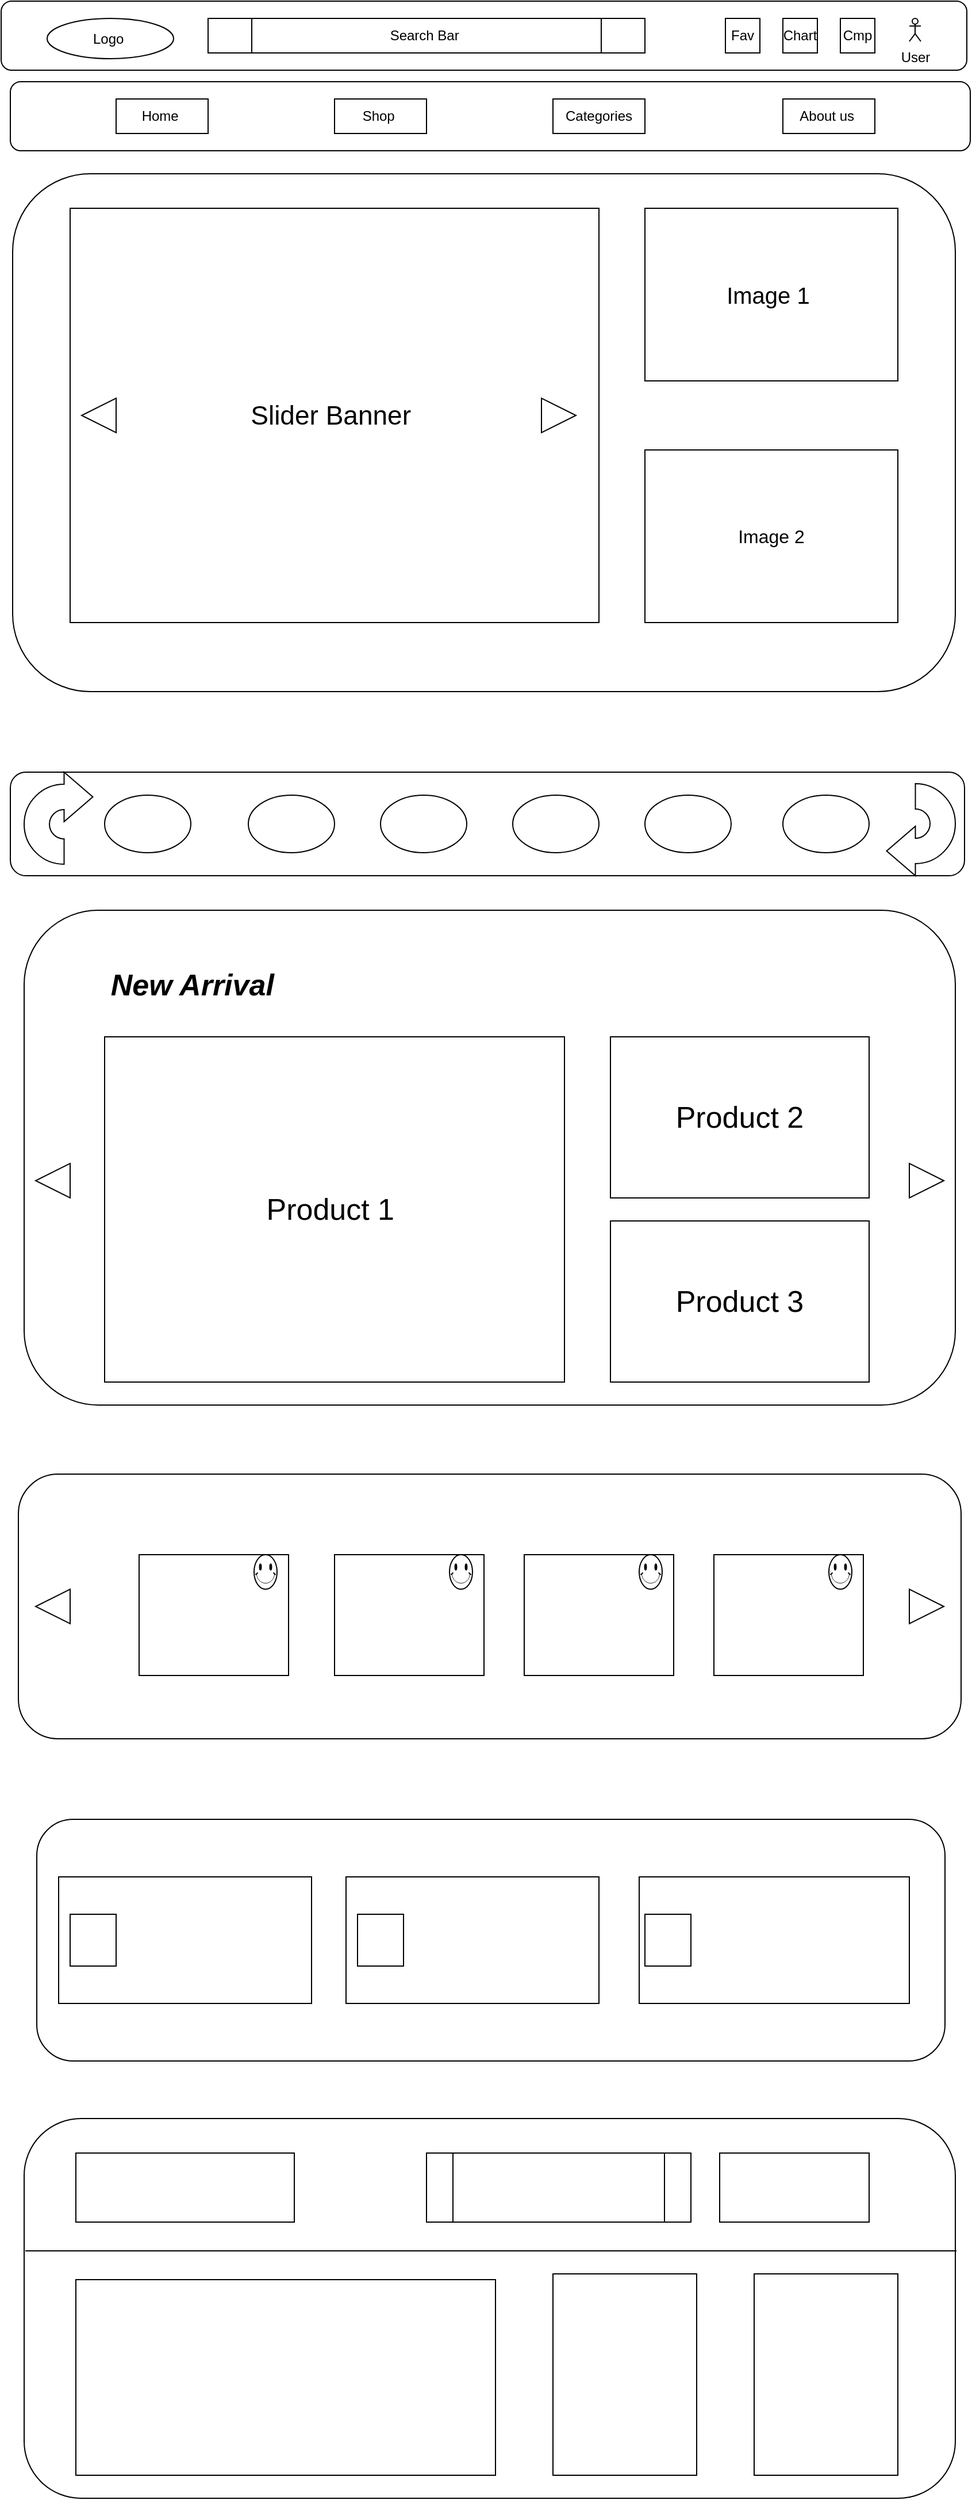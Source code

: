 <mxfile version="20.8.16" type="device" pages="6"><diagram id="1KhuYmeU74NU5vZBHI3D" name="Home"><mxGraphModel dx="954" dy="664" grid="1" gridSize="10" guides="1" tooltips="1" connect="1" arrows="1" fold="1" page="1" pageScale="1" pageWidth="850" pageHeight="1100" math="0" shadow="0"><root><mxCell id="0"/><mxCell id="1" parent="0"/><mxCell id="jZvoedlkCsvkAMlVc5YU-2" value="" style="rounded=1;whiteSpace=wrap;html=1;" parent="1" vertex="1"><mxGeometry y="10" width="840" height="60" as="geometry"/></mxCell><mxCell id="jZvoedlkCsvkAMlVc5YU-3" value="Logo&amp;nbsp;" style="ellipse;whiteSpace=wrap;html=1;" parent="1" vertex="1"><mxGeometry x="40" y="25" width="110" height="35" as="geometry"/></mxCell><mxCell id="jZvoedlkCsvkAMlVc5YU-4" value="Search Bar&amp;nbsp;" style="shape=process;whiteSpace=wrap;html=1;backgroundOutline=1;" parent="1" vertex="1"><mxGeometry x="180" y="25" width="380" height="30" as="geometry"/></mxCell><mxCell id="jZvoedlkCsvkAMlVc5YU-5" value="Fav" style="whiteSpace=wrap;html=1;aspect=fixed;" parent="1" vertex="1"><mxGeometry x="630" y="25" width="30" height="30" as="geometry"/></mxCell><mxCell id="jZvoedlkCsvkAMlVc5YU-6" value="Chart" style="whiteSpace=wrap;html=1;aspect=fixed;" parent="1" vertex="1"><mxGeometry x="680" y="25" width="30" height="30" as="geometry"/></mxCell><mxCell id="jZvoedlkCsvkAMlVc5YU-7" value="Cmp" style="whiteSpace=wrap;html=1;aspect=fixed;" parent="1" vertex="1"><mxGeometry x="730" y="25" width="30" height="30" as="geometry"/></mxCell><mxCell id="jZvoedlkCsvkAMlVc5YU-8" value="User" style="shape=umlActor;verticalLabelPosition=bottom;verticalAlign=top;html=1;outlineConnect=0;" parent="1" vertex="1"><mxGeometry x="790" y="25" width="10" height="20" as="geometry"/></mxCell><mxCell id="xUEZk4bKOG01jqpj-y_H-1" value="" style="rounded=1;whiteSpace=wrap;html=1;" parent="1" vertex="1"><mxGeometry x="8" y="80" width="835" height="60" as="geometry"/></mxCell><mxCell id="xUEZk4bKOG01jqpj-y_H-2" value="Home&amp;nbsp;" style="rounded=0;whiteSpace=wrap;html=1;" parent="1" vertex="1"><mxGeometry x="100" y="95" width="80" height="30" as="geometry"/></mxCell><mxCell id="xUEZk4bKOG01jqpj-y_H-3" value="Shop&amp;nbsp;" style="rounded=0;whiteSpace=wrap;html=1;" parent="1" vertex="1"><mxGeometry x="290" y="95" width="80" height="30" as="geometry"/></mxCell><mxCell id="xUEZk4bKOG01jqpj-y_H-4" value="Categories" style="rounded=0;whiteSpace=wrap;html=1;" parent="1" vertex="1"><mxGeometry x="480" y="95" width="80" height="30" as="geometry"/></mxCell><mxCell id="xUEZk4bKOG01jqpj-y_H-5" value="About us&amp;nbsp;" style="rounded=0;whiteSpace=wrap;html=1;" parent="1" vertex="1"><mxGeometry x="680" y="95" width="80" height="30" as="geometry"/></mxCell><mxCell id="xUEZk4bKOG01jqpj-y_H-6" value="" style="rounded=1;whiteSpace=wrap;html=1;" parent="1" vertex="1"><mxGeometry x="10" y="160" width="820" height="450" as="geometry"/></mxCell><mxCell id="xUEZk4bKOG01jqpj-y_H-7" value="&lt;font style=&quot;font-size: 23px;&quot;&gt;Slider Banner&amp;nbsp;&lt;/font&gt;" style="rounded=0;whiteSpace=wrap;html=1;" parent="1" vertex="1"><mxGeometry x="60" y="190" width="460" height="360" as="geometry"/></mxCell><mxCell id="xUEZk4bKOG01jqpj-y_H-9" value="" style="html=1;shadow=0;dashed=0;align=center;verticalAlign=middle;shape=mxgraph.arrows2.arrow;dy=0.6;dx=40;notch=0;" parent="1" vertex="1"><mxGeometry x="470" y="355" width="30" height="30" as="geometry"/></mxCell><mxCell id="xUEZk4bKOG01jqpj-y_H-10" value="" style="html=1;shadow=0;dashed=0;align=center;verticalAlign=middle;shape=mxgraph.arrows2.arrow;dy=0.6;dx=40;notch=0;rotation=-90;direction=north;" parent="1" vertex="1"><mxGeometry x="70" y="355" width="30" height="30" as="geometry"/></mxCell><mxCell id="xUEZk4bKOG01jqpj-y_H-13" value="&lt;font style=&quot;font-size: 20px;&quot;&gt;Image 1&amp;nbsp;&lt;/font&gt;" style="rounded=0;whiteSpace=wrap;html=1;" parent="1" vertex="1"><mxGeometry x="560" y="190" width="220" height="150" as="geometry"/></mxCell><mxCell id="xUEZk4bKOG01jqpj-y_H-14" value="&lt;font style=&quot;font-size: 16px;&quot;&gt;Image 2&lt;/font&gt;" style="rounded=0;whiteSpace=wrap;html=1;" parent="1" vertex="1"><mxGeometry x="560" y="400" width="220" height="150" as="geometry"/></mxCell><mxCell id="YxO1UkgzjWiToSvxA3MG-2" value="" style="rounded=1;whiteSpace=wrap;html=1;" parent="1" vertex="1"><mxGeometry x="8" y="680" width="830" height="90" as="geometry"/></mxCell><mxCell id="YxO1UkgzjWiToSvxA3MG-4" value="" style="ellipse;whiteSpace=wrap;html=1;" parent="1" vertex="1"><mxGeometry x="90" y="700" width="75" height="50" as="geometry"/></mxCell><mxCell id="YxO1UkgzjWiToSvxA3MG-5" value="" style="ellipse;whiteSpace=wrap;html=1;" parent="1" vertex="1"><mxGeometry x="215" y="700" width="75" height="50" as="geometry"/></mxCell><mxCell id="YxO1UkgzjWiToSvxA3MG-6" value="" style="ellipse;whiteSpace=wrap;html=1;" parent="1" vertex="1"><mxGeometry x="330" y="700" width="75" height="50" as="geometry"/></mxCell><mxCell id="YxO1UkgzjWiToSvxA3MG-7" value="" style="ellipse;whiteSpace=wrap;html=1;" parent="1" vertex="1"><mxGeometry x="445" y="700" width="75" height="50" as="geometry"/></mxCell><mxCell id="YxO1UkgzjWiToSvxA3MG-8" value="" style="ellipse;whiteSpace=wrap;html=1;" parent="1" vertex="1"><mxGeometry x="560" y="700" width="75" height="50" as="geometry"/></mxCell><mxCell id="YxO1UkgzjWiToSvxA3MG-9" value="" style="ellipse;whiteSpace=wrap;html=1;" parent="1" vertex="1"><mxGeometry x="680" y="700" width="75" height="50" as="geometry"/></mxCell><mxCell id="YxO1UkgzjWiToSvxA3MG-14" value="" style="rounded=1;whiteSpace=wrap;html=1;labelBackgroundColor=#B3B3B3;fontSize=18;" parent="1" vertex="1"><mxGeometry x="20" y="800" width="810" height="430" as="geometry"/></mxCell><mxCell id="YxO1UkgzjWiToSvxA3MG-20" value="&lt;b&gt;&lt;i&gt;&lt;font style=&quot;font-size: 26px;&quot;&gt;New Arrival&amp;nbsp;&lt;/font&gt;&lt;/i&gt;&lt;/b&gt;" style="text;html=1;strokeColor=none;fillColor=none;align=center;verticalAlign=middle;whiteSpace=wrap;rounded=0;fontSize=18;fontColor=default;labelBackgroundColor=none;" parent="1" vertex="1"><mxGeometry x="70" y="840" width="200" height="50" as="geometry"/></mxCell><mxCell id="YxO1UkgzjWiToSvxA3MG-22" value="Product 1&amp;nbsp;" style="rounded=0;whiteSpace=wrap;html=1;labelBackgroundColor=none;fontSize=26;fontColor=default;" parent="1" vertex="1"><mxGeometry x="90" y="910" width="400" height="300" as="geometry"/></mxCell><mxCell id="YxO1UkgzjWiToSvxA3MG-23" value="Product 2" style="rounded=0;whiteSpace=wrap;html=1;labelBackgroundColor=none;fontSize=26;fontColor=default;" parent="1" vertex="1"><mxGeometry x="530" y="910" width="225" height="140" as="geometry"/></mxCell><mxCell id="YxO1UkgzjWiToSvxA3MG-25" value="Product 3" style="rounded=0;whiteSpace=wrap;html=1;labelBackgroundColor=none;fontSize=26;fontColor=default;" parent="1" vertex="1"><mxGeometry x="530" y="1070" width="225" height="140" as="geometry"/></mxCell><mxCell id="YxO1UkgzjWiToSvxA3MG-26" value="" style="html=1;shadow=0;dashed=0;align=center;verticalAlign=middle;shape=mxgraph.arrows2.arrow;dy=0.6;dx=40;notch=0;rotation=-90;direction=north;" parent="1" vertex="1"><mxGeometry x="30" y="1020" width="30" height="30" as="geometry"/></mxCell><mxCell id="YxO1UkgzjWiToSvxA3MG-27" value="" style="html=1;shadow=0;dashed=0;align=center;verticalAlign=middle;shape=mxgraph.arrows2.arrow;dy=0.6;dx=40;notch=0;" parent="1" vertex="1"><mxGeometry x="790" y="1020" width="30" height="30" as="geometry"/></mxCell><mxCell id="YxO1UkgzjWiToSvxA3MG-28" value="" style="rounded=1;whiteSpace=wrap;html=1;labelBackgroundColor=none;fontSize=26;fontColor=default;" parent="1" vertex="1"><mxGeometry x="15" y="1290" width="820" height="230" as="geometry"/></mxCell><mxCell id="YxO1UkgzjWiToSvxA3MG-29" value="&lt;h2 style=&quot;box-sizing: border-box; font-size: 25px; line-height: 1; margin-bottom: 0px; margin-top: 0px; font-family: &amp;quot;Open Sans&amp;quot;, Roboto, -apple-system, BlinkMacSystemFont, &amp;quot;Segoe UI&amp;quot;, Oxygen, Ubuntu, Cantarell, &amp;quot;Fira Sans&amp;quot;, &amp;quot;Droid Sans&amp;quot;, &amp;quot;Helvetica Neue&amp;quot;, sans-serif; text-align: start;&quot; class=&quot;sc-96a18268-0 cyUWAQ&quot; font-weight=&quot;bold&quot; font-size=&quot;25px&quot;&gt;&lt;font style=&quot;&quot; color=&quot;#ffffff&quot;&gt;&lt;i&gt;Big Discounts&lt;/i&gt;&lt;/font&gt;&lt;/h2&gt;" style="text;html=1;strokeColor=none;fillColor=none;align=center;verticalAlign=middle;whiteSpace=wrap;rounded=0;fontSize=18;fontColor=default;labelBackgroundColor=none;" parent="1" vertex="1"><mxGeometry x="20" y="1290" width="200" height="50" as="geometry"/></mxCell><mxCell id="YxO1UkgzjWiToSvxA3MG-30" value="" style="html=1;shadow=0;dashed=0;align=center;verticalAlign=middle;shape=mxgraph.arrows2.arrow;dy=0.6;dx=40;notch=0;rotation=-90;direction=north;" parent="1" vertex="1"><mxGeometry x="30" y="1390" width="30" height="30" as="geometry"/></mxCell><mxCell id="YxO1UkgzjWiToSvxA3MG-31" value="" style="html=1;shadow=0;dashed=0;align=center;verticalAlign=middle;shape=mxgraph.arrows2.arrow;dy=0.6;dx=40;notch=0;" parent="1" vertex="1"><mxGeometry x="790" y="1390" width="30" height="30" as="geometry"/></mxCell><mxCell id="YxO1UkgzjWiToSvxA3MG-33" value="Product 1&amp;nbsp;" style="rounded=0;whiteSpace=wrap;html=1;labelBackgroundColor=none;fontSize=26;fontColor=#FFFFFF;" parent="1" vertex="1"><mxGeometry x="120" y="1360" width="130" height="105" as="geometry"/></mxCell><mxCell id="YxO1UkgzjWiToSvxA3MG-34" value="Product 2&amp;nbsp;" style="rounded=0;whiteSpace=wrap;html=1;labelBackgroundColor=none;fontSize=26;fontColor=#FFFFFF;" parent="1" vertex="1"><mxGeometry x="290" y="1360" width="130" height="105" as="geometry"/></mxCell><mxCell id="YxO1UkgzjWiToSvxA3MG-35" value="Product 3" style="rounded=0;whiteSpace=wrap;html=1;labelBackgroundColor=none;fontSize=26;fontColor=#FFFFFF;" parent="1" vertex="1"><mxGeometry x="455" y="1360" width="130" height="105" as="geometry"/></mxCell><mxCell id="YxO1UkgzjWiToSvxA3MG-36" value="Product 4&amp;nbsp;" style="rounded=0;whiteSpace=wrap;html=1;labelBackgroundColor=none;fontSize=26;fontColor=#FFFFFF;" parent="1" vertex="1"><mxGeometry x="620" y="1360" width="130" height="105" as="geometry"/></mxCell><mxCell id="YxO1UkgzjWiToSvxA3MG-37" value="" style="html=1;shadow=0;dashed=0;align=center;verticalAlign=middle;shape=mxgraph.arrows2.uTurnArrow;dy=11;arrowHead=43;dx2=25;labelBackgroundColor=none;fontSize=16;fontColor=#FFFFFF;" parent="1" vertex="1"><mxGeometry x="20" y="680" width="20" height="80" as="geometry"/></mxCell><mxCell id="YxO1UkgzjWiToSvxA3MG-38" value="" style="html=1;shadow=0;dashed=0;align=center;verticalAlign=middle;shape=mxgraph.arrows2.uTurnArrow;dy=11;arrowHead=43;dx2=25;labelBackgroundColor=none;fontSize=16;fontColor=#FFFFFF;direction=west;" parent="1" vertex="1"><mxGeometry x="810" y="690" width="20" height="80" as="geometry"/></mxCell><mxCell id="YxO1UkgzjWiToSvxA3MG-40" value="" style="rounded=1;whiteSpace=wrap;html=1;labelBackgroundColor=none;fontSize=16;fontColor=#FFFFFF;" parent="1" vertex="1"><mxGeometry x="31" y="1590" width="790" height="210" as="geometry"/></mxCell><mxCell id="YxO1UkgzjWiToSvxA3MG-49" value="free shipping&amp;nbsp;" style="rounded=0;whiteSpace=wrap;html=1;labelBackgroundColor=none;fontSize=16;fontColor=#FFFFFF;" parent="1" vertex="1"><mxGeometry x="50" y="1640" width="220" height="110" as="geometry"/></mxCell><mxCell id="YxO1UkgzjWiToSvxA3MG-50" value="27/7 Support&amp;nbsp;" style="rounded=0;whiteSpace=wrap;html=1;labelBackgroundColor=none;fontSize=16;fontColor=#FFFFFF;" parent="1" vertex="1"><mxGeometry x="300" y="1640" width="220" height="110" as="geometry"/></mxCell><mxCell id="YxO1UkgzjWiToSvxA3MG-51" value="100% Mony Back&amp;nbsp;" style="rounded=0;whiteSpace=wrap;html=1;labelBackgroundColor=none;fontSize=16;fontColor=#FFFFFF;" parent="1" vertex="1"><mxGeometry x="555" y="1640" width="235" height="110" as="geometry"/></mxCell><mxCell id="YxO1UkgzjWiToSvxA3MG-52" value="" style="rounded=0;whiteSpace=wrap;html=1;labelBackgroundColor=none;fontSize=16;fontColor=#FFFFFF;" parent="1" vertex="1"><mxGeometry x="60" y="1672.5" width="40" height="45" as="geometry"/></mxCell><mxCell id="YxO1UkgzjWiToSvxA3MG-53" value="" style="rounded=0;whiteSpace=wrap;html=1;labelBackgroundColor=none;fontSize=16;fontColor=#FFFFFF;" parent="1" vertex="1"><mxGeometry x="310" y="1672.5" width="40" height="45" as="geometry"/></mxCell><mxCell id="YxO1UkgzjWiToSvxA3MG-54" value="" style="rounded=0;whiteSpace=wrap;html=1;labelBackgroundColor=none;fontSize=16;fontColor=#FFFFFF;" parent="1" vertex="1"><mxGeometry x="560" y="1672.5" width="40" height="45" as="geometry"/></mxCell><mxCell id="YxO1UkgzjWiToSvxA3MG-55" value="" style="verticalLabelPosition=bottom;verticalAlign=top;html=1;shape=mxgraph.basic.smiley;labelBackgroundColor=none;fontSize=16;fontColor=#FFFFFF;" parent="1" vertex="1"><mxGeometry x="220" y="1360" width="20" height="30" as="geometry"/></mxCell><mxCell id="YxO1UkgzjWiToSvxA3MG-56" value="" style="verticalLabelPosition=bottom;verticalAlign=top;html=1;shape=mxgraph.basic.smiley;labelBackgroundColor=none;fontSize=16;fontColor=#FFFFFF;" parent="1" vertex="1"><mxGeometry x="390" y="1360" width="20" height="30" as="geometry"/></mxCell><mxCell id="YxO1UkgzjWiToSvxA3MG-57" value="" style="verticalLabelPosition=bottom;verticalAlign=top;html=1;shape=mxgraph.basic.smiley;labelBackgroundColor=none;fontSize=16;fontColor=#FFFFFF;" parent="1" vertex="1"><mxGeometry x="555" y="1360" width="20" height="30" as="geometry"/></mxCell><mxCell id="YxO1UkgzjWiToSvxA3MG-58" value="" style="verticalLabelPosition=bottom;verticalAlign=top;html=1;shape=mxgraph.basic.smiley;labelBackgroundColor=none;fontSize=16;fontColor=#FFFFFF;" parent="1" vertex="1"><mxGeometry x="720" y="1360" width="20" height="30" as="geometry"/></mxCell><mxCell id="YxO1UkgzjWiToSvxA3MG-59" value="" style="rounded=1;whiteSpace=wrap;html=1;labelBackgroundColor=none;fontSize=16;fontColor=#FFFFFF;" parent="1" vertex="1"><mxGeometry x="20" y="1850" width="810" height="330" as="geometry"/></mxCell><mxCell id="YxO1UkgzjWiToSvxA3MG-62" value="" style="line;strokeWidth=1;html=1;perimeter=backbonePerimeter;points=[];outlineConnect=0;labelBackgroundColor=none;fontSize=16;fontColor=#FFFFFF;" parent="1" vertex="1"><mxGeometry x="21" y="1960" width="810" height="10" as="geometry"/></mxCell><mxCell id="YxO1UkgzjWiToSvxA3MG-64" value="&lt;b&gt;&lt;i&gt;&lt;font style=&quot;font-size: 20px;&quot;&gt;Online Shopping&amp;nbsp;&lt;/font&gt;&lt;/i&gt;&lt;/b&gt;" style="rounded=0;whiteSpace=wrap;html=1;labelBackgroundColor=none;strokeWidth=1;fontSize=16;fontColor=#FFFFFF;" parent="1" vertex="1"><mxGeometry x="65" y="1880" width="190" height="60" as="geometry"/></mxCell><mxCell id="YxO1UkgzjWiToSvxA3MG-65" value="Input&amp;nbsp;" style="shape=process;whiteSpace=wrap;html=1;backgroundOutline=1;labelBackgroundColor=none;strokeWidth=1;fontSize=20;fontColor=#FFFFFF;" parent="1" vertex="1"><mxGeometry x="370" y="1880" width="230" height="60" as="geometry"/></mxCell><mxCell id="YxO1UkgzjWiToSvxA3MG-66" value="&lt;span style=&quot;font-size: 20px;&quot;&gt;&lt;b&gt;&lt;i&gt;Subscirbe&amp;nbsp;&lt;/i&gt;&lt;/b&gt;&lt;/span&gt;" style="rounded=0;whiteSpace=wrap;html=1;labelBackgroundColor=none;strokeWidth=1;fontSize=16;fontColor=#FFFFFF;" parent="1" vertex="1"><mxGeometry x="625" y="1880" width="130" height="60" as="geometry"/></mxCell><mxCell id="YxO1UkgzjWiToSvxA3MG-67" value="" style="rounded=0;whiteSpace=wrap;html=1;labelBackgroundColor=none;strokeWidth=1;fontSize=20;fontColor=#FFFFFF;" parent="1" vertex="1"><mxGeometry x="65" y="1990" width="365" height="170" as="geometry"/></mxCell><mxCell id="YxO1UkgzjWiToSvxA3MG-69" value="" style="rounded=0;whiteSpace=wrap;html=1;labelBackgroundColor=none;strokeWidth=1;fontSize=20;fontColor=#FFFFFF;" parent="1" vertex="1"><mxGeometry x="480" y="1985" width="125" height="175" as="geometry"/></mxCell><mxCell id="YxO1UkgzjWiToSvxA3MG-70" value="" style="rounded=0;whiteSpace=wrap;html=1;labelBackgroundColor=none;strokeWidth=1;fontSize=20;fontColor=#FFFFFF;" parent="1" vertex="1"><mxGeometry x="655" y="1985" width="125" height="175" as="geometry"/></mxCell></root></mxGraphModel></diagram><diagram id="Ig9UXuzwDBC_6d3bH-1C" name="Shop"><mxGraphModel dx="954" dy="664" grid="1" gridSize="10" guides="1" tooltips="1" connect="1" arrows="1" fold="1" page="1" pageScale="1" pageWidth="850" pageHeight="1100" math="0" shadow="0"><root><mxCell id="0"/><mxCell id="1" parent="0"/><mxCell id="kjuLs6IukNZD3wVmb_zc-1" value="" style="rounded=1;whiteSpace=wrap;html=1;" parent="1" vertex="1"><mxGeometry x="4" y="10" width="840" height="60" as="geometry"/></mxCell><mxCell id="kjuLs6IukNZD3wVmb_zc-2" value="Logo&amp;nbsp;" style="ellipse;whiteSpace=wrap;html=1;" parent="1" vertex="1"><mxGeometry x="44" y="25" width="110" height="35" as="geometry"/></mxCell><mxCell id="kjuLs6IukNZD3wVmb_zc-3" value="Search Bar&amp;nbsp;" style="shape=process;whiteSpace=wrap;html=1;backgroundOutline=1;" parent="1" vertex="1"><mxGeometry x="184" y="25" width="380" height="30" as="geometry"/></mxCell><mxCell id="kjuLs6IukNZD3wVmb_zc-4" value="Fav" style="whiteSpace=wrap;html=1;aspect=fixed;" parent="1" vertex="1"><mxGeometry x="634" y="25" width="30" height="30" as="geometry"/></mxCell><mxCell id="kjuLs6IukNZD3wVmb_zc-5" value="Chart" style="whiteSpace=wrap;html=1;aspect=fixed;" parent="1" vertex="1"><mxGeometry x="684" y="25" width="30" height="30" as="geometry"/></mxCell><mxCell id="kjuLs6IukNZD3wVmb_zc-6" value="Cmp" style="whiteSpace=wrap;html=1;aspect=fixed;" parent="1" vertex="1"><mxGeometry x="734" y="25" width="30" height="30" as="geometry"/></mxCell><mxCell id="kjuLs6IukNZD3wVmb_zc-7" value="User" style="shape=umlActor;verticalLabelPosition=bottom;verticalAlign=top;html=1;outlineConnect=0;" parent="1" vertex="1"><mxGeometry x="794" y="25" width="10" height="20" as="geometry"/></mxCell><mxCell id="kjuLs6IukNZD3wVmb_zc-8" value="" style="rounded=1;whiteSpace=wrap;html=1;" parent="1" vertex="1"><mxGeometry x="12" y="80" width="835" height="60" as="geometry"/></mxCell><mxCell id="kjuLs6IukNZD3wVmb_zc-9" value="Home&amp;nbsp;" style="rounded=0;whiteSpace=wrap;html=1;" parent="1" vertex="1"><mxGeometry x="104" y="95" width="80" height="30" as="geometry"/></mxCell><mxCell id="kjuLs6IukNZD3wVmb_zc-10" value="Shop&amp;nbsp;" style="rounded=0;whiteSpace=wrap;html=1;" parent="1" vertex="1"><mxGeometry x="294" y="95" width="80" height="30" as="geometry"/></mxCell><mxCell id="kjuLs6IukNZD3wVmb_zc-11" value="Categories" style="rounded=0;whiteSpace=wrap;html=1;" parent="1" vertex="1"><mxGeometry x="484" y="95" width="80" height="30" as="geometry"/></mxCell><mxCell id="kjuLs6IukNZD3wVmb_zc-12" value="About us&amp;nbsp;" style="rounded=0;whiteSpace=wrap;html=1;" parent="1" vertex="1"><mxGeometry x="684" y="95" width="80" height="30" as="geometry"/></mxCell><mxCell id="eYeG5-gCQYQ1LJ48djWL-1" value="" style="rounded=0;whiteSpace=wrap;html=1;" parent="1" vertex="1"><mxGeometry x="20" y="160" width="220" height="790" as="geometry"/></mxCell><mxCell id="eYeG5-gCQYQ1LJ48djWL-4" value="&lt;h5 style=&quot;color: rgb(240, 240, 240); box-sizing: border-box; margin-top: 0px; line-height: 1.2; font-size: 1.25rem; font-family: Montserrat, sans-serif; text-align: left; margin-bottom: 3rem !important; text-transform: uppercase !important;&quot; class=&quot;fw-bold mb-5 text-uppercase&quot;&gt;&lt;font color=&quot;#ffffff&quot;&gt;CATEGORIES&lt;/font&gt;&lt;/h5&gt;" style="text;html=1;align=center;verticalAlign=middle;resizable=0;points=[];autosize=1;strokeColor=none;fillColor=none;fontColor=#FFFFFF;" parent="1" vertex="1"><mxGeometry x="20" y="160" width="150" height="90" as="geometry"/></mxCell><mxCell id="eYeG5-gCQYQ1LJ48djWL-5" value="" style="rounded=0;whiteSpace=wrap;html=1;labelBackgroundColor=none;fontColor=#FFFFFF;" parent="1" vertex="1"><mxGeometry x="34" y="240" width="120" height="20" as="geometry"/></mxCell><mxCell id="eYeG5-gCQYQ1LJ48djWL-6" value="" style="rounded=0;whiteSpace=wrap;html=1;labelBackgroundColor=none;fontColor=#FFFFFF;" parent="1" vertex="1"><mxGeometry x="34" y="290" width="120" height="20" as="geometry"/></mxCell><mxCell id="eYeG5-gCQYQ1LJ48djWL-7" value="" style="rounded=0;whiteSpace=wrap;html=1;labelBackgroundColor=none;fontColor=#FFFFFF;" parent="1" vertex="1"><mxGeometry x="34" y="330" width="120" height="20" as="geometry"/></mxCell><mxCell id="eYeG5-gCQYQ1LJ48djWL-8" value="" style="rounded=0;whiteSpace=wrap;html=1;labelBackgroundColor=none;fontColor=#FFFFFF;" parent="1" vertex="1"><mxGeometry x="35" y="380" width="120" height="20" as="geometry"/></mxCell><mxCell id="eYeG5-gCQYQ1LJ48djWL-13" value="&lt;font style=&quot;font-size: 20px;&quot;&gt;&lt;b&gt;Price&amp;nbsp;&lt;/b&gt;&lt;/font&gt;" style="text;html=1;strokeColor=none;fillColor=none;align=center;verticalAlign=middle;whiteSpace=wrap;rounded=0;fontColor=#FFFFFF;" parent="1" vertex="1"><mxGeometry x="20" y="470" width="116" height="40" as="geometry"/></mxCell><mxCell id="jIRjo3fzxg0QZa0sOqyl-1" value="" style="line;strokeWidth=1;html=1;perimeter=backbonePerimeter;points=[];outlineConnect=0;labelBackgroundColor=none;fontSize=16;fontColor=#FFFFFF;" parent="1" vertex="1"><mxGeometry x="20" y="430" width="220" height="10" as="geometry"/></mxCell><mxCell id="jIRjo3fzxg0QZa0sOqyl-2" value="" style="shape=crossbar;whiteSpace=wrap;html=1;rounded=1;labelBackgroundColor=none;fontSize=20;fontColor=#FFFFFF;" parent="1" vertex="1"><mxGeometry x="44" y="520" width="156" height="20" as="geometry"/></mxCell><mxCell id="jIRjo3fzxg0QZa0sOqyl-4" value="" style="ellipse;whiteSpace=wrap;html=1;labelBackgroundColor=none;fontSize=20;fontColor=#FFFFFF;" parent="1" vertex="1"><mxGeometry x="73" y="525" width="10" height="10" as="geometry"/></mxCell><mxCell id="jIRjo3fzxg0QZa0sOqyl-7" value="" style="rounded=0;whiteSpace=wrap;html=1;labelBackgroundColor=none;fontSize=20;fontColor=#FFFFFF;" parent="1" vertex="1"><mxGeometry x="250" y="160" width="580" height="790" as="geometry"/></mxCell><mxCell id="jIRjo3fzxg0QZa0sOqyl-8" value="Sort By :&amp;nbsp;" style="rounded=0;whiteSpace=wrap;html=1;labelBackgroundColor=none;fontSize=20;fontColor=#FFFFFF;" parent="1" vertex="1"><mxGeometry x="590" y="170" width="219" height="80" as="geometry"/></mxCell><mxCell id="jIRjo3fzxg0QZa0sOqyl-10" value="" style="html=1;shadow=0;dashed=0;align=center;verticalAlign=middle;shape=mxgraph.arrows2.arrow;dy=0.6;dx=40;direction=south;notch=0;labelBackgroundColor=none;fontSize=20;fontColor=#FFFFFF;" parent="1" vertex="1"><mxGeometry x="754" y="210" width="40" height="20" as="geometry"/></mxCell><mxCell id="jIRjo3fzxg0QZa0sOqyl-11" value="" style="line;strokeWidth=1;html=1;perimeter=backbonePerimeter;points=[];outlineConnect=0;labelBackgroundColor=none;fontSize=16;fontColor=#FFFFFF;" parent="1" vertex="1"><mxGeometry x="250" y="280" width="580" height="10" as="geometry"/></mxCell><mxCell id="Wt7uxUMrADNWyNbMDbQD-1" value="Product&amp;nbsp;" style="rounded=0;whiteSpace=wrap;html=1;labelBackgroundColor=none;fontSize=26;fontColor=#FFFFFF;" parent="1" vertex="1"><mxGeometry x="270" y="310" width="130" height="90" as="geometry"/></mxCell><mxCell id="Wt7uxUMrADNWyNbMDbQD-5" value="Product&amp;nbsp;" style="rounded=0;whiteSpace=wrap;html=1;labelBackgroundColor=none;fontSize=26;fontColor=#FFFFFF;" parent="1" vertex="1"><mxGeometry x="459" y="310" width="130" height="90" as="geometry"/></mxCell><mxCell id="Wt7uxUMrADNWyNbMDbQD-6" value="Product&amp;nbsp;" style="rounded=0;whiteSpace=wrap;html=1;labelBackgroundColor=none;fontSize=26;fontColor=#FFFFFF;" parent="1" vertex="1"><mxGeometry x="664" y="320" width="130" height="90" as="geometry"/></mxCell><mxCell id="Wt7uxUMrADNWyNbMDbQD-17" value="Product&amp;nbsp;" style="rounded=0;whiteSpace=wrap;html=1;labelBackgroundColor=none;fontSize=26;fontColor=#FFFFFF;" parent="1" vertex="1"><mxGeometry x="275" y="450" width="130" height="90" as="geometry"/></mxCell><mxCell id="Wt7uxUMrADNWyNbMDbQD-18" value="Product&amp;nbsp;" style="rounded=0;whiteSpace=wrap;html=1;labelBackgroundColor=none;fontSize=26;fontColor=#FFFFFF;" parent="1" vertex="1"><mxGeometry x="459" y="450" width="130" height="90" as="geometry"/></mxCell><mxCell id="Wt7uxUMrADNWyNbMDbQD-19" value="Product&amp;nbsp;" style="rounded=0;whiteSpace=wrap;html=1;labelBackgroundColor=none;fontSize=26;fontColor=#FFFFFF;" parent="1" vertex="1"><mxGeometry x="664" y="450" width="130" height="90" as="geometry"/></mxCell><mxCell id="Wt7uxUMrADNWyNbMDbQD-20" value="Product&amp;nbsp;" style="rounded=0;whiteSpace=wrap;html=1;labelBackgroundColor=none;fontSize=26;fontColor=#FFFFFF;" parent="1" vertex="1"><mxGeometry x="275" y="580" width="130" height="90" as="geometry"/></mxCell><mxCell id="Wt7uxUMrADNWyNbMDbQD-21" value="Product&amp;nbsp;" style="rounded=0;whiteSpace=wrap;html=1;labelBackgroundColor=none;fontSize=26;fontColor=#FFFFFF;" parent="1" vertex="1"><mxGeometry x="459" y="580" width="130" height="90" as="geometry"/></mxCell><mxCell id="Wt7uxUMrADNWyNbMDbQD-22" value="Product&amp;nbsp;" style="rounded=0;whiteSpace=wrap;html=1;labelBackgroundColor=none;fontSize=26;fontColor=#FFFFFF;" parent="1" vertex="1"><mxGeometry x="664" y="580" width="130" height="90" as="geometry"/></mxCell><mxCell id="Wt7uxUMrADNWyNbMDbQD-23" value="&lt;h5 style=&quot;box-sizing: border-box; margin-top: 0px; line-height: 1.2; font-size: 1.25rem; font-family: Montserrat, sans-serif; text-align: left; margin-bottom: 3rem !important; text-transform: uppercase !important;&quot; class=&quot;fw-bold mb-5 text-uppercase&quot;&gt;brands&lt;/h5&gt;" style="text;html=1;align=center;verticalAlign=middle;resizable=0;points=[];autosize=1;strokeColor=none;fillColor=none;fontColor=#FFFFFF;" parent="1" vertex="1"><mxGeometry x="53" y="610" width="110" height="90" as="geometry"/></mxCell><mxCell id="Wt7uxUMrADNWyNbMDbQD-24" value="" style="rounded=0;whiteSpace=wrap;html=1;labelBackgroundColor=none;fontColor=#FFFFFF;" parent="1" vertex="1"><mxGeometry x="48" y="690" width="120" height="20" as="geometry"/></mxCell><mxCell id="Wt7uxUMrADNWyNbMDbQD-25" value="" style="rounded=0;whiteSpace=wrap;html=1;labelBackgroundColor=none;fontColor=#FFFFFF;" parent="1" vertex="1"><mxGeometry x="48" y="740" width="120" height="20" as="geometry"/></mxCell><mxCell id="Wt7uxUMrADNWyNbMDbQD-26" value="" style="rounded=0;whiteSpace=wrap;html=1;labelBackgroundColor=none;fontColor=#FFFFFF;" parent="1" vertex="1"><mxGeometry x="48" y="780" width="120" height="20" as="geometry"/></mxCell><mxCell id="Wt7uxUMrADNWyNbMDbQD-27" value="" style="rounded=0;whiteSpace=wrap;html=1;labelBackgroundColor=none;fontColor=#FFFFFF;" parent="1" vertex="1"><mxGeometry x="49" y="830" width="120" height="20" as="geometry"/></mxCell><mxCell id="Wt7uxUMrADNWyNbMDbQD-28" value="" style="line;strokeWidth=1;html=1;perimeter=backbonePerimeter;points=[];outlineConnect=0;labelBackgroundColor=none;fontSize=16;fontColor=#FFFFFF;" parent="1" vertex="1"><mxGeometry x="20" y="580" width="220" height="10" as="geometry"/></mxCell><mxCell id="Wt7uxUMrADNWyNbMDbQD-33" value="Product&amp;nbsp;" style="rounded=0;whiteSpace=wrap;html=1;labelBackgroundColor=none;fontSize=26;fontColor=#FFFFFF;" parent="1" vertex="1"><mxGeometry x="280.5" y="710" width="130" height="90" as="geometry"/></mxCell><mxCell id="Wt7uxUMrADNWyNbMDbQD-34" value="Product&amp;nbsp;" style="rounded=0;whiteSpace=wrap;html=1;labelBackgroundColor=none;fontSize=26;fontColor=#FFFFFF;" parent="1" vertex="1"><mxGeometry x="460" y="710" width="130" height="90" as="geometry"/></mxCell><mxCell id="Wt7uxUMrADNWyNbMDbQD-35" value="Product&amp;nbsp;" style="rounded=0;whiteSpace=wrap;html=1;labelBackgroundColor=none;fontSize=26;fontColor=#FFFFFF;" parent="1" vertex="1"><mxGeometry x="664" y="710" width="130" height="90" as="geometry"/></mxCell><mxCell id="Wt7uxUMrADNWyNbMDbQD-46" value="" style="rounded=0;whiteSpace=wrap;html=1;labelBackgroundColor=none;fontSize=20;fontColor=#FFFFFF;" parent="1" vertex="1"><mxGeometry x="380" y="880" width="310" height="60" as="geometry"/></mxCell><mxCell id="Wt7uxUMrADNWyNbMDbQD-48" value="1" style="ellipse;whiteSpace=wrap;html=1;aspect=fixed;labelBackgroundColor=none;fontSize=20;fontColor=#FFFFFF;" parent="1" vertex="1"><mxGeometry x="444" y="890" width="40" height="40" as="geometry"/></mxCell><mxCell id="Wt7uxUMrADNWyNbMDbQD-49" value="2" style="ellipse;whiteSpace=wrap;html=1;aspect=fixed;labelBackgroundColor=none;fontSize=20;fontColor=#FFFFFF;" parent="1" vertex="1"><mxGeometry x="494" y="890" width="40" height="40" as="geometry"/></mxCell><mxCell id="Wt7uxUMrADNWyNbMDbQD-50" value="3" style="ellipse;whiteSpace=wrap;html=1;aspect=fixed;labelBackgroundColor=none;fontSize=20;fontColor=#FFFFFF;" parent="1" vertex="1"><mxGeometry x="544" y="890" width="40" height="40" as="geometry"/></mxCell><mxCell id="Wt7uxUMrADNWyNbMDbQD-51" value="4" style="ellipse;whiteSpace=wrap;html=1;aspect=fixed;labelBackgroundColor=none;fontSize=20;fontColor=#FFFFFF;" parent="1" vertex="1"><mxGeometry x="594" y="890" width="40" height="40" as="geometry"/></mxCell><mxCell id="Wt7uxUMrADNWyNbMDbQD-53" value="" style="triangle;whiteSpace=wrap;html=1;labelBackgroundColor=none;fontSize=20;fontColor=#FFFFFF;direction=east;" parent="1" vertex="1"><mxGeometry x="659" y="895" width="20" height="30" as="geometry"/></mxCell><mxCell id="Wt7uxUMrADNWyNbMDbQD-54" value="" style="triangle;whiteSpace=wrap;html=1;labelBackgroundColor=none;fontSize=20;fontColor=#FFFFFF;direction=west;" parent="1" vertex="1"><mxGeometry x="400" y="895" width="20" height="30" as="geometry"/></mxCell><mxCell id="pjL5dePLveoQEzPtn9k0-9" value="" style="rounded=1;whiteSpace=wrap;html=1;labelBackgroundColor=none;fontSize=16;fontColor=#FFFFFF;" parent="1" vertex="1"><mxGeometry x="20" y="1000" width="810" height="330" as="geometry"/></mxCell><mxCell id="pjL5dePLveoQEzPtn9k0-10" value="" style="line;strokeWidth=1;html=1;perimeter=backbonePerimeter;points=[];outlineConnect=0;labelBackgroundColor=none;fontSize=16;fontColor=#FFFFFF;" parent="1" vertex="1"><mxGeometry x="21" y="1110" width="810" height="10" as="geometry"/></mxCell><mxCell id="pjL5dePLveoQEzPtn9k0-11" value="&lt;b&gt;&lt;i&gt;&lt;font style=&quot;font-size: 20px;&quot;&gt;Online Shopping&amp;nbsp;&lt;/font&gt;&lt;/i&gt;&lt;/b&gt;" style="rounded=0;whiteSpace=wrap;html=1;labelBackgroundColor=none;strokeWidth=1;fontSize=16;fontColor=#FFFFFF;" parent="1" vertex="1"><mxGeometry x="65" y="1030" width="190" height="60" as="geometry"/></mxCell><mxCell id="pjL5dePLveoQEzPtn9k0-12" value="Input&amp;nbsp;" style="shape=process;whiteSpace=wrap;html=1;backgroundOutline=1;labelBackgroundColor=none;strokeWidth=1;fontSize=20;fontColor=#FFFFFF;" parent="1" vertex="1"><mxGeometry x="370" y="1030" width="230" height="60" as="geometry"/></mxCell><mxCell id="pjL5dePLveoQEzPtn9k0-13" value="&lt;span style=&quot;font-size: 20px;&quot;&gt;&lt;b&gt;&lt;i&gt;Subscirbe&amp;nbsp;&lt;/i&gt;&lt;/b&gt;&lt;/span&gt;" style="rounded=0;whiteSpace=wrap;html=1;labelBackgroundColor=none;strokeWidth=1;fontSize=16;fontColor=#FFFFFF;" parent="1" vertex="1"><mxGeometry x="625" y="1030" width="130" height="60" as="geometry"/></mxCell><mxCell id="pjL5dePLveoQEzPtn9k0-14" value="" style="rounded=0;whiteSpace=wrap;html=1;labelBackgroundColor=none;strokeWidth=1;fontSize=20;fontColor=#FFFFFF;" parent="1" vertex="1"><mxGeometry x="65" y="1140" width="365" height="170" as="geometry"/></mxCell><mxCell id="pjL5dePLveoQEzPtn9k0-15" value="" style="rounded=0;whiteSpace=wrap;html=1;labelBackgroundColor=none;strokeWidth=1;fontSize=20;fontColor=#FFFFFF;" parent="1" vertex="1"><mxGeometry x="480" y="1135" width="125" height="175" as="geometry"/></mxCell><mxCell id="pjL5dePLveoQEzPtn9k0-16" value="" style="rounded=0;whiteSpace=wrap;html=1;labelBackgroundColor=none;strokeWidth=1;fontSize=20;fontColor=#FFFFFF;" parent="1" vertex="1"><mxGeometry x="655" y="1135" width="125" height="175" as="geometry"/></mxCell></root></mxGraphModel></diagram><diagram id="10xZuqCYfZ4EYytuCDUV" name="Product Details"><mxGraphModel dx="1050" dy="629" grid="1" gridSize="10" guides="1" tooltips="1" connect="1" arrows="1" fold="1" page="1" pageScale="1" pageWidth="850" pageHeight="1100" math="0" shadow="0"><root><mxCell id="0"/><mxCell id="1" parent="0"/><mxCell id="r2pBAtoTyBUgAIr-iyQR-1" value="" style="rounded=1;whiteSpace=wrap;html=1;" vertex="1" parent="1"><mxGeometry x="20" y="30" width="800" height="500" as="geometry"/></mxCell><mxCell id="r2pBAtoTyBUgAIr-iyQR-2" value="&lt;font style=&quot;font-size: 20px;&quot;&gt;Base Image&lt;/font&gt;&amp;nbsp;" style="rounded=0;whiteSpace=wrap;html=1;" vertex="1" parent="1"><mxGeometry x="60" y="90" width="360" height="390" as="geometry"/></mxCell><mxCell id="r2pBAtoTyBUgAIr-iyQR-3" value="" style="rounded=0;whiteSpace=wrap;html=1;" vertex="1" parent="1"><mxGeometry x="110" y="380" width="80" height="80" as="geometry"/></mxCell><mxCell id="r2pBAtoTyBUgAIr-iyQR-5" value="" style="rounded=0;whiteSpace=wrap;html=1;" vertex="1" parent="1"><mxGeometry x="240" y="380" width="80" height="80" as="geometry"/></mxCell><mxCell id="r2pBAtoTyBUgAIr-iyQR-6" value="" style="rounded=0;whiteSpace=wrap;html=1;fontSize=20;" vertex="1" parent="1"><mxGeometry x="480" y="90" width="260" height="80" as="geometry"/></mxCell><mxCell id="0oD8OPri-gefDLCeamQN-1" value="" style="html=1;shadow=0;dashed=0;align=center;verticalAlign=middle;shape=mxgraph.arrows2.arrow;dy=0.6;dx=40;notch=0;" vertex="1" parent="1"><mxGeometry x="380" y="270" width="30" height="30" as="geometry"/></mxCell><mxCell id="0oD8OPri-gefDLCeamQN-2" value="" style="html=1;shadow=0;dashed=0;align=center;verticalAlign=middle;shape=mxgraph.arrows2.arrow;dy=0.6;dx=40;notch=0;direction=west;" vertex="1" parent="1"><mxGeometry x="70" y="270" width="30" height="30" as="geometry"/></mxCell><mxCell id="ljXEtdd2f5KMMWM9-wFo-1" value="&lt;h3 style=&quot;box-sizing: border-box; font-size: 20px; margin-bottom: 1.5rem; margin-top: 0px; font-family: &amp;quot;Open Sans&amp;quot;, Roboto, -apple-system, BlinkMacSystemFont, &amp;quot;Segoe UI&amp;quot;, Oxygen, Ubuntu, Cantarell, &amp;quot;Fira Sans&amp;quot;, &amp;quot;Droid Sans&amp;quot;, &amp;quot;Helvetica Neue&amp;quot;, sans-serif; text-align: start;&quot; class=&quot;sc-96a18268-0 fSrbSb&quot; font-size=&quot;20px&quot;&gt;&lt;br&gt;&lt;/h3&gt;" style="text;html=1;align=center;verticalAlign=middle;resizable=0;points=[];autosize=1;strokeColor=none;fillColor=none;fontSize=20;" vertex="1" parent="1"><mxGeometry x="270" y="990" width="20" height="60" as="geometry"/></mxCell><mxCell id="ljXEtdd2f5KMMWM9-wFo-2" value="" style="rounded=1;whiteSpace=wrap;html=1;labelBackgroundColor=none;fontSize=20;fontColor=#FFFFFF;" vertex="1" parent="1"><mxGeometry x="20" y="560" width="810" height="260" as="geometry"/></mxCell><mxCell id="ljXEtdd2f5KMMWM9-wFo-6" value="&lt;h3 style=&quot;color: rgb(240, 240, 240); box-sizing: border-box; font-size: 20px; margin-bottom: 1.5rem; margin-top: 0px; font-family: &amp;quot;Open Sans&amp;quot;, Roboto, -apple-system, BlinkMacSystemFont, &amp;quot;Segoe UI&amp;quot;, Oxygen, Ubuntu, Cantarell, &amp;quot;Fira Sans&amp;quot;, &amp;quot;Droid Sans&amp;quot;, &amp;quot;Helvetica Neue&amp;quot;, sans-serif; text-align: start;&quot; class=&quot;sc-96a18268-0 fSrbSb&quot; font-size=&quot;20px&quot;&gt;&lt;font color=&quot;#ffffff&quot;&gt;Realted Products&lt;/font&gt;&lt;/h3&gt;" style="text;html=1;align=center;verticalAlign=middle;resizable=0;points=[];autosize=1;strokeColor=none;fillColor=none;fontSize=20;fontColor=#FFFFFF;" vertex="1" parent="1"><mxGeometry x="50" y="580" width="180" height="60" as="geometry"/></mxCell><mxCell id="CwfhZcgKvhlUrZqda341-1" value="Product&amp;nbsp;" style="rounded=0;whiteSpace=wrap;html=1;labelBackgroundColor=none;fontSize=26;fontColor=#FFFFFF;" vertex="1" parent="1"><mxGeometry x="166" y="670" width="130" height="90" as="geometry"/></mxCell><mxCell id="CwfhZcgKvhlUrZqda341-2" value="Product&amp;nbsp;" style="rounded=0;whiteSpace=wrap;html=1;labelBackgroundColor=none;fontSize=26;fontColor=#FFFFFF;" vertex="1" parent="1"><mxGeometry x="360" y="670" width="130" height="90" as="geometry"/></mxCell><mxCell id="CwfhZcgKvhlUrZqda341-3" value="Product&amp;nbsp;" style="rounded=0;whiteSpace=wrap;html=1;labelBackgroundColor=none;fontSize=26;fontColor=#FFFFFF;" vertex="1" parent="1"><mxGeometry x="555" y="670" width="130" height="90" as="geometry"/></mxCell><mxCell id="CwfhZcgKvhlUrZqda341-8" value="" style="html=1;shadow=0;dashed=0;align=center;verticalAlign=middle;shape=mxgraph.arrows2.arrow;dy=0.6;dx=40;notch=0;direction=west;" vertex="1" parent="1"><mxGeometry x="50" y="700" width="30" height="30" as="geometry"/></mxCell><mxCell id="CwfhZcgKvhlUrZqda341-9" value="" style="html=1;shadow=0;dashed=0;align=center;verticalAlign=middle;shape=mxgraph.arrows2.arrow;dy=0.6;dx=40;notch=0;direction=east;" vertex="1" parent="1"><mxGeometry x="770" y="700" width="30" height="30" as="geometry"/></mxCell></root></mxGraphModel></diagram><diagram id="Fg_j7q-brLP0AbfNVMVi" name="Cart"><mxGraphModel dx="1050" dy="629" grid="1" gridSize="10" guides="1" tooltips="1" connect="1" arrows="1" fold="1" page="1" pageScale="1" pageWidth="850" pageHeight="1100" math="0" shadow="0"><root><mxCell id="0"/><mxCell id="1" parent="0"/></root></mxGraphModel></diagram><diagram id="Pdp3aTWe10D8C-vMAmbr" name="User Profile"><mxGraphModel dx="1050" dy="629" grid="1" gridSize="10" guides="1" tooltips="1" connect="1" arrows="1" fold="1" page="1" pageScale="1" pageWidth="850" pageHeight="1100" math="0" shadow="0"><root><mxCell id="0"/><mxCell id="1" parent="0"/><mxCell id="c3V9NKa8D-9jFT3IQGM_-1" value="" style="rounded=1;whiteSpace=wrap;html=1;" parent="1" vertex="1"><mxGeometry x="5" y="10" width="840" height="60" as="geometry"/></mxCell><mxCell id="c3V9NKa8D-9jFT3IQGM_-2" value="Logo&amp;nbsp;" style="ellipse;whiteSpace=wrap;html=1;" parent="1" vertex="1"><mxGeometry x="45" y="25" width="110" height="35" as="geometry"/></mxCell><mxCell id="c3V9NKa8D-9jFT3IQGM_-3" value="Search Bar&amp;nbsp;" style="shape=process;whiteSpace=wrap;html=1;backgroundOutline=1;" parent="1" vertex="1"><mxGeometry x="185" y="25" width="380" height="30" as="geometry"/></mxCell><mxCell id="c3V9NKa8D-9jFT3IQGM_-4" value="Fav" style="whiteSpace=wrap;html=1;aspect=fixed;" parent="1" vertex="1"><mxGeometry x="635" y="25" width="30" height="30" as="geometry"/></mxCell><mxCell id="c3V9NKa8D-9jFT3IQGM_-5" value="Chart" style="whiteSpace=wrap;html=1;aspect=fixed;" parent="1" vertex="1"><mxGeometry x="685" y="25" width="30" height="30" as="geometry"/></mxCell><mxCell id="c3V9NKa8D-9jFT3IQGM_-6" value="Cmp" style="whiteSpace=wrap;html=1;aspect=fixed;" parent="1" vertex="1"><mxGeometry x="735" y="25" width="30" height="30" as="geometry"/></mxCell><mxCell id="c3V9NKa8D-9jFT3IQGM_-7" value="User" style="shape=umlActor;verticalLabelPosition=bottom;verticalAlign=top;html=1;outlineConnect=0;" parent="1" vertex="1"><mxGeometry x="795" y="25" width="10" height="20" as="geometry"/></mxCell><mxCell id="c3V9NKa8D-9jFT3IQGM_-8" value="" style="rounded=1;whiteSpace=wrap;html=1;" parent="1" vertex="1"><mxGeometry x="5" y="80" width="836" height="60" as="geometry"/></mxCell><mxCell id="c3V9NKa8D-9jFT3IQGM_-9" value="Home&amp;nbsp;" style="rounded=0;whiteSpace=wrap;html=1;" parent="1" vertex="1"><mxGeometry x="105" y="95" width="80" height="30" as="geometry"/></mxCell><mxCell id="c3V9NKa8D-9jFT3IQGM_-10" value="Shop&amp;nbsp;" style="rounded=0;whiteSpace=wrap;html=1;" parent="1" vertex="1"><mxGeometry x="295" y="95" width="80" height="30" as="geometry"/></mxCell><mxCell id="c3V9NKa8D-9jFT3IQGM_-11" value="Categories" style="rounded=0;whiteSpace=wrap;html=1;" parent="1" vertex="1"><mxGeometry x="485" y="95" width="80" height="30" as="geometry"/></mxCell><mxCell id="c3V9NKa8D-9jFT3IQGM_-12" value="About us&amp;nbsp;" style="rounded=0;whiteSpace=wrap;html=1;" parent="1" vertex="1"><mxGeometry x="685" y="95" width="80" height="30" as="geometry"/></mxCell><mxCell id="9oBzmrTxfOphULIPUXAj-1" value="" style="rounded=1;whiteSpace=wrap;html=1;fontSize=20;" parent="1" vertex="1"><mxGeometry x="20" y="170" width="810" height="700" as="geometry"/></mxCell><mxCell id="9oBzmrTxfOphULIPUXAj-2" value="" style="rounded=0;whiteSpace=wrap;html=1;fontSize=20;" parent="1" vertex="1"><mxGeometry x="70" y="260" width="190" height="340" as="geometry"/></mxCell><mxCell id="9oBzmrTxfOphULIPUXAj-3" value="" style="rounded=0;whiteSpace=wrap;html=1;fontSize=20;" parent="1" vertex="1"><mxGeometry x="270" y="260" width="510" height="530" as="geometry"/></mxCell><mxCell id="9oBzmrTxfOphULIPUXAj-4" value="" style="ellipse;whiteSpace=wrap;html=1;aspect=fixed;fontSize=20;" parent="1" vertex="1"><mxGeometry x="295" y="290" width="110" height="110" as="geometry"/></mxCell><mxCell id="9oBzmrTxfOphULIPUXAj-5" value="&lt;h1&gt;Heading&lt;/h1&gt;&lt;p&gt;Lorem ipsum dolor sit amet, consectetur adipisicing elit, sed do eiusmod tempor incididunt ut labore et dolore magna aliqua.&lt;/p&gt;" style="text;html=1;strokeColor=none;fillColor=none;spacing=5;spacingTop=-20;whiteSpace=wrap;overflow=hidden;rounded=0;fontSize=20;" parent="1" vertex="1"><mxGeometry x="450" y="280" width="190" height="120" as="geometry"/></mxCell><mxCell id="9oBzmrTxfOphULIPUXAj-20" value="" style="childLayout=tableLayout;recursiveResize=0;shadow=0;fillColor=none;fontSize=20;" parent="1" vertex="1"><mxGeometry x="320" y="460" width="270" height="70" as="geometry"/></mxCell><mxCell id="9oBzmrTxfOphULIPUXAj-29" style="shape=tableRow;horizontal=0;startSize=0;swimlaneHead=0;swimlaneBody=0;top=0;left=0;bottom=0;right=0;dropTarget=0;collapsible=0;recursiveResize=0;expand=0;fontStyle=0;fillColor=none;strokeColor=inherit;fontSize=20;" parent="9oBzmrTxfOphULIPUXAj-20" vertex="1"><mxGeometry width="270" height="70" as="geometry"/></mxCell><mxCell id="9oBzmrTxfOphULIPUXAj-30" value="Value 7" style="connectable=0;recursiveResize=0;strokeColor=inherit;fillColor=none;align=center;whiteSpace=wrap;html=1;fontSize=20;" parent="9oBzmrTxfOphULIPUXAj-29" vertex="1"><mxGeometry width="90" height="70" as="geometry"><mxRectangle width="90" height="70" as="alternateBounds"/></mxGeometry></mxCell><mxCell id="9oBzmrTxfOphULIPUXAj-31" value="Value 8" style="connectable=0;recursiveResize=0;strokeColor=inherit;fillColor=none;align=center;whiteSpace=wrap;html=1;fontSize=20;" parent="9oBzmrTxfOphULIPUXAj-29" vertex="1"><mxGeometry x="90" width="154" height="70" as="geometry"><mxRectangle width="154" height="70" as="alternateBounds"/></mxGeometry></mxCell><mxCell id="9oBzmrTxfOphULIPUXAj-32" value="" style="connectable=0;recursiveResize=0;strokeColor=inherit;fillColor=none;align=center;whiteSpace=wrap;html=1;fontSize=20;" parent="9oBzmrTxfOphULIPUXAj-29" vertex="1"><mxGeometry x="244" width="26" height="70" as="geometry"><mxRectangle width="26" height="70" as="alternateBounds"/></mxGeometry></mxCell><mxCell id="9oBzmrTxfOphULIPUXAj-33" value="" style="childLayout=tableLayout;recursiveResize=0;shadow=0;fillColor=none;fontSize=20;" parent="1" vertex="1"><mxGeometry x="320" y="560" width="270" height="70" as="geometry"/></mxCell><mxCell id="9oBzmrTxfOphULIPUXAj-34" style="shape=tableRow;horizontal=0;startSize=0;swimlaneHead=0;swimlaneBody=0;top=0;left=0;bottom=0;right=0;dropTarget=0;collapsible=0;recursiveResize=0;expand=0;fontStyle=0;fillColor=none;strokeColor=inherit;fontSize=20;" parent="9oBzmrTxfOphULIPUXAj-33" vertex="1"><mxGeometry width="270" height="70" as="geometry"/></mxCell><mxCell id="9oBzmrTxfOphULIPUXAj-35" value="Value 7" style="connectable=0;recursiveResize=0;strokeColor=inherit;fillColor=none;align=center;whiteSpace=wrap;html=1;fontSize=20;" parent="9oBzmrTxfOphULIPUXAj-34" vertex="1"><mxGeometry width="90" height="70" as="geometry"><mxRectangle width="90" height="70" as="alternateBounds"/></mxGeometry></mxCell><mxCell id="9oBzmrTxfOphULIPUXAj-36" value="Value 8" style="connectable=0;recursiveResize=0;strokeColor=inherit;fillColor=none;align=center;whiteSpace=wrap;html=1;fontSize=20;" parent="9oBzmrTxfOphULIPUXAj-34" vertex="1"><mxGeometry x="90" width="154" height="70" as="geometry"><mxRectangle width="154" height="70" as="alternateBounds"/></mxGeometry></mxCell><mxCell id="9oBzmrTxfOphULIPUXAj-37" value="" style="connectable=0;recursiveResize=0;strokeColor=inherit;fillColor=none;align=center;whiteSpace=wrap;html=1;fontSize=20;" parent="9oBzmrTxfOphULIPUXAj-34" vertex="1"><mxGeometry x="244" width="26" height="70" as="geometry"><mxRectangle width="26" height="70" as="alternateBounds"/></mxGeometry></mxCell><mxCell id="9oBzmrTxfOphULIPUXAj-38" value="view&amp;nbsp;" style="rounded=0;whiteSpace=wrap;html=1;fontSize=20;" parent="1" vertex="1"><mxGeometry x="85" y="280" width="155" height="60" as="geometry"/></mxCell><mxCell id="9oBzmrTxfOphULIPUXAj-39" value="Upuate" style="rounded=0;whiteSpace=wrap;html=1;fontSize=20;" parent="1" vertex="1"><mxGeometry x="85" y="350" width="155" height="60" as="geometry"/></mxCell><mxCell id="9oBzmrTxfOphULIPUXAj-40" value="Wich List" style="rounded=0;whiteSpace=wrap;html=1;fontSize=20;" parent="1" vertex="1"><mxGeometry x="85" y="430" width="155" height="60" as="geometry"/></mxCell><mxCell id="9oBzmrTxfOphULIPUXAj-41" value="Orders&amp;nbsp;" style="rounded=0;whiteSpace=wrap;html=1;fontSize=20;" parent="1" vertex="1"><mxGeometry x="87.5" y="510" width="155" height="60" as="geometry"/></mxCell></root></mxGraphModel></diagram><diagram id="UAdbRxEg3EX7T110TKaV" name="About Us"><mxGraphModel dx="1050" dy="629" grid="1" gridSize="10" guides="1" tooltips="1" connect="1" arrows="1" fold="1" page="1" pageScale="1" pageWidth="850" pageHeight="1100" math="0" shadow="0"><root><mxCell id="0"/><mxCell id="1" parent="0"/><mxCell id="0JAdoUY0BYeKRIrzszpc-13" value="" style="rounded=1;whiteSpace=wrap;html=1;" parent="1" vertex="1"><mxGeometry x="4" y="10" width="840" height="60" as="geometry"/></mxCell><mxCell id="0JAdoUY0BYeKRIrzszpc-14" value="Logo&amp;nbsp;" style="ellipse;whiteSpace=wrap;html=1;" parent="1" vertex="1"><mxGeometry x="44" y="25" width="110" height="35" as="geometry"/></mxCell><mxCell id="0JAdoUY0BYeKRIrzszpc-16" value="Fav" style="whiteSpace=wrap;html=1;aspect=fixed;" parent="1" vertex="1"><mxGeometry x="673.5" y="25" width="30" height="30" as="geometry"/></mxCell><mxCell id="0JAdoUY0BYeKRIrzszpc-17" value="Chart" style="whiteSpace=wrap;html=1;aspect=fixed;" parent="1" vertex="1"><mxGeometry x="730" y="25" width="30" height="30" as="geometry"/></mxCell><mxCell id="0JAdoUY0BYeKRIrzszpc-19" value="User" style="shape=umlActor;verticalLabelPosition=bottom;verticalAlign=top;html=1;outlineConnect=0;" parent="1" vertex="1"><mxGeometry x="794" y="25" width="10" height="20" as="geometry"/></mxCell><mxCell id="0JAdoUY0BYeKRIrzszpc-20" value="" style="rounded=1;whiteSpace=wrap;html=1;" parent="1" vertex="1"><mxGeometry x="4" y="80" width="836" height="60" as="geometry"/></mxCell><mxCell id="0JAdoUY0BYeKRIrzszpc-21" value="Home&amp;nbsp;" style="rounded=0;whiteSpace=wrap;html=1;" parent="1" vertex="1"><mxGeometry x="190" y="25" width="80" height="30" as="geometry"/></mxCell><mxCell id="0JAdoUY0BYeKRIrzszpc-22" value="Shop&amp;nbsp;" style="rounded=0;whiteSpace=wrap;html=1;" parent="1" vertex="1"><mxGeometry x="310" y="27.5" width="80" height="30" as="geometry"/></mxCell><mxCell id="TkR0HsQ5IV_gyS6yYlb3-2" value="" style="rounded=1;whiteSpace=wrap;html=1;" parent="1" vertex="1"><mxGeometry x="25" y="180" width="800" height="670" as="geometry"/></mxCell><mxCell id="TkR0HsQ5IV_gyS6yYlb3-3" value="&lt;font style=&quot;font-size: 20px;&quot;&gt;&lt;i&gt;&lt;b&gt;About US&amp;nbsp;&lt;/b&gt;&lt;/i&gt;&lt;/font&gt;" style="text;html=1;align=center;verticalAlign=middle;resizable=0;points=[];autosize=1;strokeColor=none;fillColor=none;" parent="1" vertex="1"><mxGeometry x="104" y="220" width="120" height="40" as="geometry"/></mxCell><mxCell id="TkR0HsQ5IV_gyS6yYlb3-4" value="Image&amp;nbsp;" style="rounded=0;whiteSpace=wrap;html=1;fontSize=20;" parent="1" vertex="1"><mxGeometry x="460" y="260" width="324" height="490" as="geometry"/></mxCell><mxCell id="TkR0HsQ5IV_gyS6yYlb3-5" value="Lorem ipsum dolor sit amet, consectetur adipisicing elit, sed do eiusmod tempor incididunt ut labore et dolore magna aliqua." style="rounded=0;whiteSpace=wrap;html=1;fontSize=20;" parent="1" vertex="1"><mxGeometry x="60" y="320" width="360" height="150" as="geometry"/></mxCell><mxCell id="TkR0HsQ5IV_gyS6yYlb3-6" value="Lorem ipsum dolor sit amet, consectetur adipisicing elit, sed do eiusmod tempor incididunt ut labore et dolore magna aliqua." style="rounded=0;whiteSpace=wrap;html=1;fontSize=20;" parent="1" vertex="1"><mxGeometry x="65" y="560" width="360" height="150" as="geometry"/></mxCell><mxCell id="tc0R3M_ToavSLsW4FsQN-1" value="" style="rounded=1;whiteSpace=wrap;html=1;labelBackgroundColor=none;fontSize=16;fontColor=#FFFFFF;" parent="1" vertex="1"><mxGeometry x="18.5" y="890" width="810" height="330" as="geometry"/></mxCell><mxCell id="tc0R3M_ToavSLsW4FsQN-2" value="" style="line;strokeWidth=1;html=1;perimeter=backbonePerimeter;points=[];outlineConnect=0;labelBackgroundColor=none;fontSize=16;fontColor=#FFFFFF;" parent="1" vertex="1"><mxGeometry x="19.5" y="1000" width="810" height="10" as="geometry"/></mxCell><mxCell id="tc0R3M_ToavSLsW4FsQN-3" value="&lt;b&gt;&lt;i&gt;&lt;font style=&quot;font-size: 20px;&quot;&gt;Online Shopping&amp;nbsp;&lt;/font&gt;&lt;/i&gt;&lt;/b&gt;" style="rounded=0;whiteSpace=wrap;html=1;labelBackgroundColor=none;strokeWidth=1;fontSize=16;fontColor=#FFFFFF;" parent="1" vertex="1"><mxGeometry x="63.5" y="920" width="190" height="60" as="geometry"/></mxCell><mxCell id="tc0R3M_ToavSLsW4FsQN-4" value="Input&amp;nbsp;" style="shape=process;whiteSpace=wrap;html=1;backgroundOutline=1;labelBackgroundColor=none;strokeWidth=1;fontSize=20;fontColor=#FFFFFF;" parent="1" vertex="1"><mxGeometry x="368.5" y="920" width="230" height="60" as="geometry"/></mxCell><mxCell id="tc0R3M_ToavSLsW4FsQN-5" value="&lt;span style=&quot;font-size: 20px;&quot;&gt;&lt;b&gt;&lt;i&gt;Subscirbe&amp;nbsp;&lt;/i&gt;&lt;/b&gt;&lt;/span&gt;" style="rounded=0;whiteSpace=wrap;html=1;labelBackgroundColor=none;strokeWidth=1;fontSize=16;fontColor=#FFFFFF;" parent="1" vertex="1"><mxGeometry x="623.5" y="920" width="130" height="60" as="geometry"/></mxCell><mxCell id="tc0R3M_ToavSLsW4FsQN-6" value="" style="rounded=0;whiteSpace=wrap;html=1;labelBackgroundColor=none;strokeWidth=1;fontSize=20;fontColor=#FFFFFF;" parent="1" vertex="1"><mxGeometry x="63.5" y="1030" width="365" height="170" as="geometry"/></mxCell><mxCell id="8JyzBi0jrlu7rEPcAcbm-7" value="List" style="swimlane;fontStyle=0;childLayout=stackLayout;horizontal=1;startSize=30;horizontalStack=0;resizeParent=1;resizeParentMax=0;resizeLast=0;collapsible=1;marginBottom=0;whiteSpace=wrap;html=1;fontSize=20;" parent="1" vertex="1"><mxGeometry x="460" y="1030" width="160" height="150" as="geometry"><mxRectangle x="460" y="1020" width="70" height="40" as="alternateBounds"/></mxGeometry></mxCell><mxCell id="8JyzBi0jrlu7rEPcAcbm-8" value="Item 1" style="text;strokeColor=none;fillColor=none;align=left;verticalAlign=middle;spacingLeft=4;spacingRight=4;overflow=hidden;points=[[0,0.5],[1,0.5]];portConstraint=eastwest;rotatable=0;whiteSpace=wrap;html=1;fontSize=20;" parent="8JyzBi0jrlu7rEPcAcbm-7" vertex="1"><mxGeometry y="30" width="160" height="30" as="geometry"/></mxCell><mxCell id="8JyzBi0jrlu7rEPcAcbm-9" value="Item 2" style="text;strokeColor=none;fillColor=none;align=left;verticalAlign=middle;spacingLeft=4;spacingRight=4;overflow=hidden;points=[[0,0.5],[1,0.5]];portConstraint=eastwest;rotatable=0;whiteSpace=wrap;html=1;fontSize=20;" parent="8JyzBi0jrlu7rEPcAcbm-7" vertex="1"><mxGeometry y="60" width="160" height="30" as="geometry"/></mxCell><mxCell id="8JyzBi0jrlu7rEPcAcbm-11" value="Item 3" style="text;strokeColor=none;fillColor=none;align=left;verticalAlign=middle;spacingLeft=4;spacingRight=4;overflow=hidden;points=[[0,0.5],[1,0.5]];portConstraint=eastwest;rotatable=0;whiteSpace=wrap;html=1;fontSize=20;" parent="8JyzBi0jrlu7rEPcAcbm-7" vertex="1"><mxGeometry y="90" width="160" height="30" as="geometry"/></mxCell><mxCell id="8JyzBi0jrlu7rEPcAcbm-12" value="Item 4" style="text;strokeColor=none;fillColor=none;align=left;verticalAlign=middle;spacingLeft=4;spacingRight=4;overflow=hidden;points=[[0,0.5],[1,0.5]];portConstraint=eastwest;rotatable=0;whiteSpace=wrap;html=1;fontSize=20;" parent="8JyzBi0jrlu7rEPcAcbm-7" vertex="1"><mxGeometry y="120" width="160" height="30" as="geometry"/></mxCell><mxCell id="8JyzBi0jrlu7rEPcAcbm-13" value="List" style="swimlane;fontStyle=0;childLayout=stackLayout;horizontal=1;startSize=30;horizontalStack=0;resizeParent=1;resizeParentMax=0;resizeLast=0;collapsible=1;marginBottom=0;whiteSpace=wrap;html=1;fontSize=20;" parent="1" vertex="1"><mxGeometry x="644" y="1030" width="160" height="150" as="geometry"><mxRectangle x="460" y="1020" width="70" height="40" as="alternateBounds"/></mxGeometry></mxCell><mxCell id="8JyzBi0jrlu7rEPcAcbm-14" value="Item 1" style="text;strokeColor=none;fillColor=none;align=left;verticalAlign=middle;spacingLeft=4;spacingRight=4;overflow=hidden;points=[[0,0.5],[1,0.5]];portConstraint=eastwest;rotatable=0;whiteSpace=wrap;html=1;fontSize=20;" parent="8JyzBi0jrlu7rEPcAcbm-13" vertex="1"><mxGeometry y="30" width="160" height="30" as="geometry"/></mxCell><mxCell id="8JyzBi0jrlu7rEPcAcbm-15" value="Item 2" style="text;strokeColor=none;fillColor=none;align=left;verticalAlign=middle;spacingLeft=4;spacingRight=4;overflow=hidden;points=[[0,0.5],[1,0.5]];portConstraint=eastwest;rotatable=0;whiteSpace=wrap;html=1;fontSize=20;" parent="8JyzBi0jrlu7rEPcAcbm-13" vertex="1"><mxGeometry y="60" width="160" height="30" as="geometry"/></mxCell><mxCell id="8JyzBi0jrlu7rEPcAcbm-16" value="Item 3" style="text;strokeColor=none;fillColor=none;align=left;verticalAlign=middle;spacingLeft=4;spacingRight=4;overflow=hidden;points=[[0,0.5],[1,0.5]];portConstraint=eastwest;rotatable=0;whiteSpace=wrap;html=1;fontSize=20;" parent="8JyzBi0jrlu7rEPcAcbm-13" vertex="1"><mxGeometry y="90" width="160" height="30" as="geometry"/></mxCell><mxCell id="8JyzBi0jrlu7rEPcAcbm-17" value="Item 4" style="text;strokeColor=none;fillColor=none;align=left;verticalAlign=middle;spacingLeft=4;spacingRight=4;overflow=hidden;points=[[0,0.5],[1,0.5]];portConstraint=eastwest;rotatable=0;whiteSpace=wrap;html=1;fontSize=20;" parent="8JyzBi0jrlu7rEPcAcbm-13" vertex="1"><mxGeometry y="120" width="160" height="30" as="geometry"/></mxCell><mxCell id="bmEaAidg5iCAXoNrWZ7H-2" value="Search Bar&amp;nbsp;" style="shape=process;whiteSpace=wrap;html=1;backgroundOutline=1;" parent="1" vertex="1"><mxGeometry x="428.5" y="25" width="196.5" height="30" as="geometry"/></mxCell></root></mxGraphModel></diagram></mxfile>